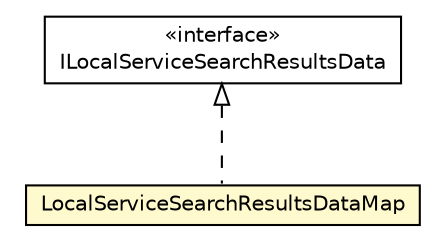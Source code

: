 #!/usr/local/bin/dot
#
# Class diagram 
# Generated by UMLGraph version R5_6-24-gf6e263 (http://www.umlgraph.org/)
#

digraph G {
	edge [fontname="Helvetica",fontsize=10,labelfontname="Helvetica",labelfontsize=10];
	node [fontname="Helvetica",fontsize=10,shape=plaintext];
	nodesep=0.25;
	ranksep=0.5;
	// org.universAAL.middleware.service.data.ILocalServiceSearchResultsData
	c5395753 [label=<<table title="org.universAAL.middleware.service.data.ILocalServiceSearchResultsData" border="0" cellborder="1" cellspacing="0" cellpadding="2" port="p" href="./ILocalServiceSearchResultsData.html">
		<tr><td><table border="0" cellspacing="0" cellpadding="1">
<tr><td align="center" balign="center"> &#171;interface&#187; </td></tr>
<tr><td align="center" balign="center"> ILocalServiceSearchResultsData </td></tr>
		</table></td></tr>
		</table>>, URL="./ILocalServiceSearchResultsData.html", fontname="Helvetica", fontcolor="black", fontsize=10.0];
	// org.universAAL.middleware.service.data.LocalServiceSearchResultsDataMap
	c5395756 [label=<<table title="org.universAAL.middleware.service.data.LocalServiceSearchResultsDataMap" border="0" cellborder="1" cellspacing="0" cellpadding="2" port="p" bgcolor="lemonChiffon" href="./LocalServiceSearchResultsDataMap.html">
		<tr><td><table border="0" cellspacing="0" cellpadding="1">
<tr><td align="center" balign="center"> LocalServiceSearchResultsDataMap </td></tr>
		</table></td></tr>
		</table>>, URL="./LocalServiceSearchResultsDataMap.html", fontname="Helvetica", fontcolor="black", fontsize=10.0];
	//org.universAAL.middleware.service.data.LocalServiceSearchResultsDataMap implements org.universAAL.middleware.service.data.ILocalServiceSearchResultsData
	c5395753:p -> c5395756:p [dir=back,arrowtail=empty,style=dashed];
}

